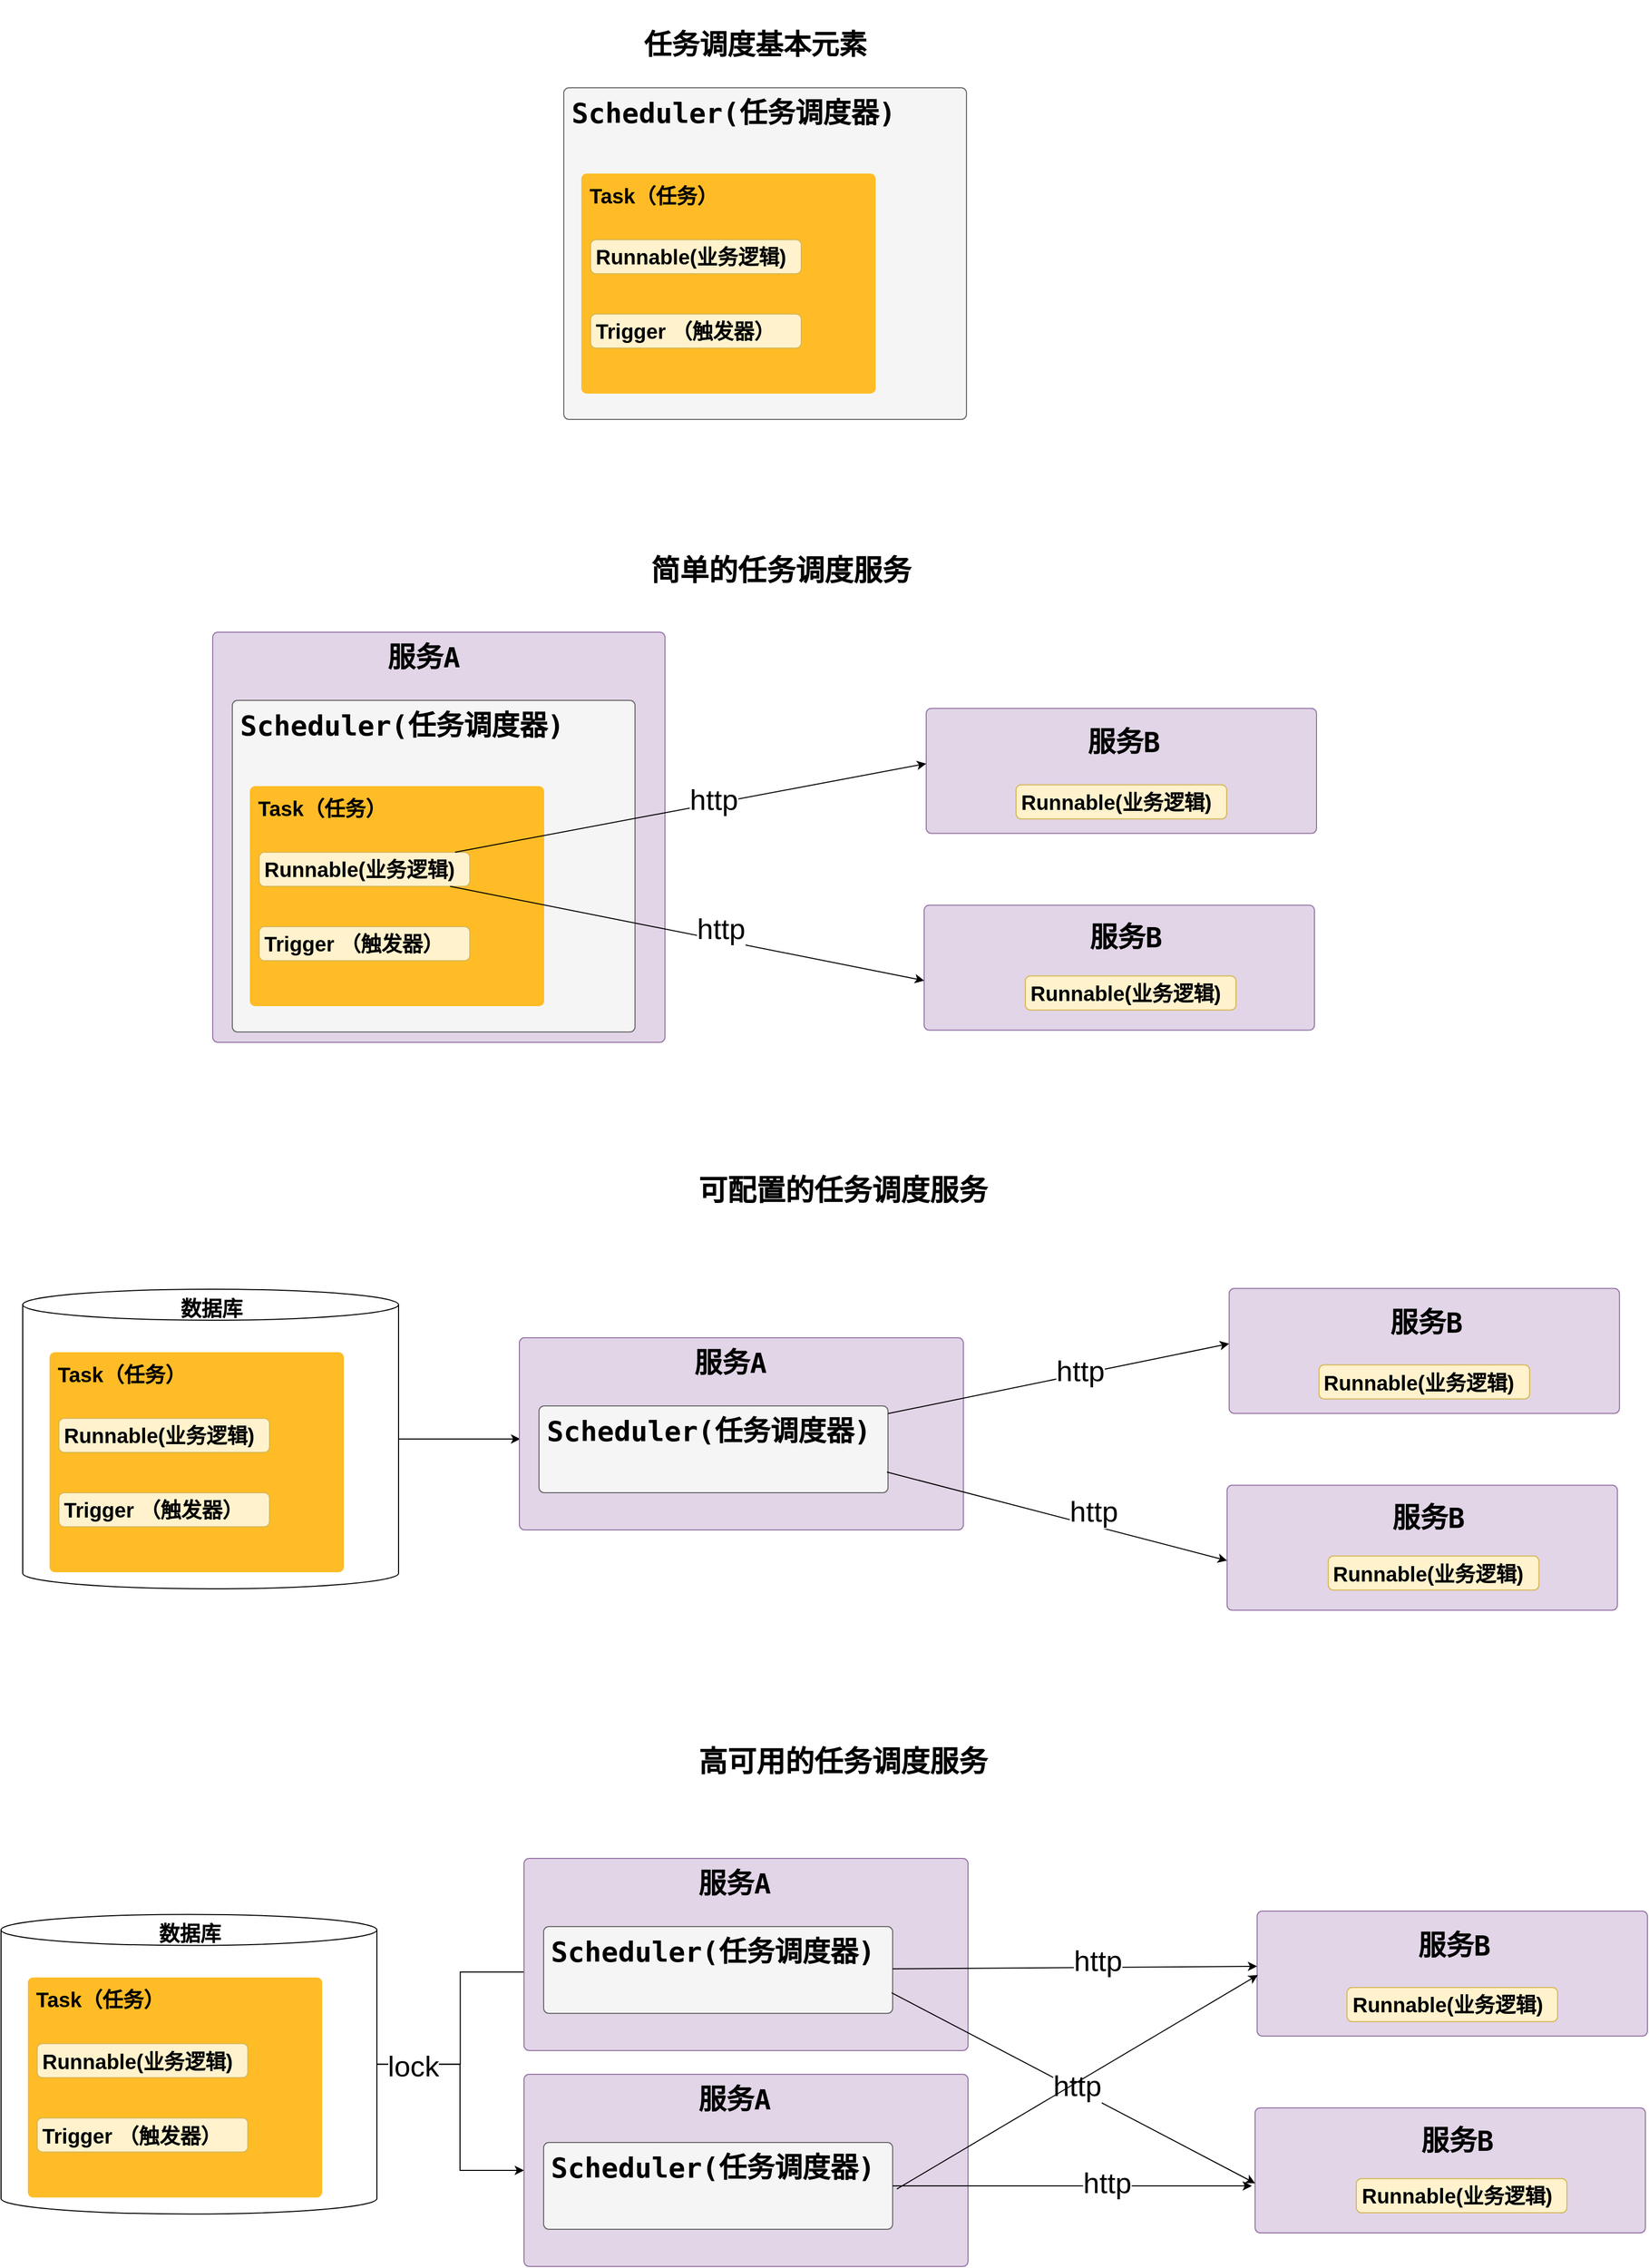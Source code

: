 <mxfile version="14.6.13" type="device"><diagram id="lseY-JlJCsXexi9266O1" name="第 1 页"><mxGraphModel dx="2380" dy="1229" grid="0" gridSize="10" guides="1" tooltips="1" connect="1" arrows="1" fold="1" page="1" pageScale="1" pageWidth="1654" pageHeight="2336" math="0" shadow="0"><root><mxCell id="0"/><mxCell id="1" parent="0"/><mxCell id="Vnx6AjVnJMtR-KUkiK7Q-82" style="edgeStyle=orthogonalEdgeStyle;rounded=0;orthogonalLoop=1;jettySize=auto;html=1;entryX=0.002;entryY=0.527;entryDx=0;entryDy=0;entryPerimeter=0;" edge="1" parent="1" source="Vnx6AjVnJMtR-KUkiK7Q-42" target="Vnx6AjVnJMtR-KUkiK7Q-21"><mxGeometry relative="1" as="geometry"/></mxCell><mxCell id="Vnx6AjVnJMtR-KUkiK7Q-42" value="" style="shape=cylinder3;whiteSpace=wrap;html=1;boundedLbl=1;backgroundOutline=1;size=15;" vertex="1" parent="1"><mxGeometry x="27" y="1252" width="364" height="290" as="geometry"/></mxCell><mxCell id="vHjCdt1nV_4LoUf7fsSo-20" value="" style="html=1;shadow=0;dashed=0;shape=mxgraph.bootstrap.rrect;rSize=5;strokeColor=#9673a6;strokeWidth=1;fillColor=#e1d5e7;whiteSpace=wrap;align=left;verticalAlign=middle;spacingLeft=0;fontStyle=1;fontSize=14;spacing=5;flipH=0;" parent="1" vertex="1"><mxGeometry x="211" y="616" width="438" height="397" as="geometry"/></mxCell><mxCell id="8rKiFv2Lrn8OrQO-vnpK-212" value="" style="html=1;shadow=0;dashed=0;shape=mxgraph.bootstrap.rrect;rSize=5;strokeColor=#666666;strokeWidth=1;fillColor=#f5f5f5;fontColor=#333333;whiteSpace=wrap;align=left;verticalAlign=middle;spacingLeft=0;fontStyle=1;fontSize=14;spacing=5;flipH=0;" parent="1" vertex="1"><mxGeometry x="230" y="682" width="390" height="321" as="geometry"/></mxCell><mxCell id="8rKiFv2Lrn8OrQO-vnpK-39" value="简单的任务调度服务" style="text;strokeColor=none;fillColor=none;html=1;fontSize=28;fontStyle=1;verticalAlign=middle;align=center;" parent="1" vertex="1"><mxGeometry x="529" y="533" width="463" height="45" as="geometry"/></mxCell><mxCell id="8rKiFv2Lrn8OrQO-vnpK-127" value="" style="group;fontSize=17;labelBackgroundColor=none;" parent="1" vertex="1" connectable="0"><mxGeometry x="247" y="765" width="285" height="213" as="geometry"/></mxCell><mxCell id="8rKiFv2Lrn8OrQO-vnpK-125" value="&lt;div style=&quot;text-align: center ; font-size: 20px&quot;&gt;&lt;br&gt;&lt;/div&gt;&lt;div style=&quot;text-align: center&quot;&gt;&lt;span style=&quot;font-size: 24px&quot;&gt;&lt;br&gt;&lt;/span&gt;&lt;/div&gt;&lt;div style=&quot;text-align: center&quot;&gt;&lt;span style=&quot;font-size: 24px&quot;&gt;&lt;br&gt;&lt;/span&gt;&lt;/div&gt;" style="html=1;shadow=0;dashed=0;shape=mxgraph.bootstrap.rrect;rSize=5;strokeColor=none;strokeWidth=1;fillColor=#FFBC26;fontColor=#000000;whiteSpace=wrap;align=left;verticalAlign=middle;spacingLeft=0;fontStyle=1;fontSize=14;spacing=5;flipH=0;" parent="8rKiFv2Lrn8OrQO-vnpK-127" vertex="1"><mxGeometry width="285" height="213" as="geometry"/></mxCell><mxCell id="8rKiFv2Lrn8OrQO-vnpK-126" value="&lt;span style=&quot;text-align: center&quot;&gt;&lt;font style=&quot;font-size: 20px&quot;&gt;Runnable(业务逻辑)&lt;/font&gt;&lt;/span&gt;" style="html=1;shadow=0;dashed=0;shape=mxgraph.bootstrap.rrect;rSize=5;strokeColor=#d6b656;strokeWidth=1;fillColor=#fff2cc;whiteSpace=wrap;align=left;verticalAlign=middle;spacingLeft=0;fontStyle=1;fontSize=14;spacing=5;flipH=0;" parent="8rKiFv2Lrn8OrQO-vnpK-127" vertex="1"><mxGeometry x="9" y="64" width="204" height="32.97" as="geometry"/></mxCell><mxCell id="vHjCdt1nV_4LoUf7fsSo-3" value="&lt;meta charset=&quot;utf-8&quot;&gt;&lt;div style=&quot;color: rgb(0, 0, 0); font-family: helvetica; font-style: normal; font-weight: 700; letter-spacing: normal; text-indent: 0px; text-transform: none; word-spacing: 0px; text-align: center; font-size: 20px;&quot;&gt;Task（任务）&lt;br&gt;&lt;/div&gt;&lt;br class=&quot;Apple-interchange-newline&quot;&gt;" style="text;whiteSpace=wrap;html=1;labelBackgroundColor=none;" parent="8rKiFv2Lrn8OrQO-vnpK-127" vertex="1"><mxGeometry x="5.5" y="3" width="144" height="42" as="geometry"/></mxCell><mxCell id="vHjCdt1nV_4LoUf7fsSo-2" value="&lt;span style=&quot;text-align: center&quot;&gt;&lt;font style=&quot;font-size: 20px&quot;&gt;Trigger （触发器）&lt;/font&gt;&lt;/span&gt;" style="html=1;shadow=0;dashed=0;shape=mxgraph.bootstrap.rrect;rSize=5;strokeColor=#d6b656;strokeWidth=1;fillColor=#fff2cc;whiteSpace=wrap;align=left;verticalAlign=middle;spacingLeft=0;fontStyle=1;fontSize=14;spacing=5;flipH=0;" parent="8rKiFv2Lrn8OrQO-vnpK-127" vertex="1"><mxGeometry x="9" y="136" width="204" height="32.97" as="geometry"/></mxCell><mxCell id="8rKiFv2Lrn8OrQO-vnpK-226" value="&lt;pre style=&quot;color: rgb(8, 8, 8); font-family: &amp;quot;jetbrains mono&amp;quot;, monospace; font-size: 27px;&quot;&gt;&lt;span style=&quot;color: rgb(0, 0, 0); font-size: 27px;&quot;&gt;Scheduler(任务调度器)&lt;/span&gt;&lt;/pre&gt;" style="text;strokeColor=none;fillColor=none;html=1;fontSize=27;fontStyle=1;verticalAlign=middle;align=center;labelBackgroundColor=none;" parent="1" vertex="1"><mxGeometry x="268" y="684" width="251" height="45" as="geometry"/></mxCell><mxCell id="vHjCdt1nV_4LoUf7fsSo-4" value="" style="html=1;shadow=0;dashed=0;shape=mxgraph.bootstrap.rrect;rSize=5;strokeColor=#9673a6;strokeWidth=1;fillColor=#e1d5e7;whiteSpace=wrap;align=left;verticalAlign=middle;spacingLeft=0;fontStyle=1;fontSize=14;spacing=5;flipH=0;" parent="1" vertex="1"><mxGeometry x="902" y="689.74" width="378" height="121" as="geometry"/></mxCell><mxCell id="vHjCdt1nV_4LoUf7fsSo-5" value="&lt;pre style=&quot;font-family: &amp;#34;jetbrains mono&amp;#34; , monospace ; font-size: 27px&quot;&gt;服务B&lt;/pre&gt;" style="text;strokeColor=none;fillColor=none;html=1;fontSize=27;fontStyle=1;verticalAlign=middle;align=center;labelBackgroundColor=none;" parent="1" vertex="1"><mxGeometry x="967" y="700.74" width="251" height="45" as="geometry"/></mxCell><mxCell id="vHjCdt1nV_4LoUf7fsSo-6" value="" style="html=1;shadow=0;dashed=0;shape=mxgraph.bootstrap.rrect;rSize=5;strokeColor=#9673a6;strokeWidth=1;fillColor=#e1d5e7;whiteSpace=wrap;align=left;verticalAlign=middle;spacingLeft=0;fontStyle=1;fontSize=14;spacing=5;flipH=0;" parent="1" vertex="1"><mxGeometry x="900" y="880.24" width="378" height="121" as="geometry"/></mxCell><mxCell id="vHjCdt1nV_4LoUf7fsSo-7" value="&lt;pre style=&quot;color: rgb(8 , 8 , 8) ; font-family: &amp;#34;jetbrains mono&amp;#34; , monospace ; font-size: 27px&quot;&gt;&lt;pre style=&quot;color: rgb(0 , 0 , 0) ; font-family: &amp;#34;jetbrains mono&amp;#34; , monospace&quot;&gt;服务B&lt;/pre&gt;&lt;/pre&gt;" style="text;strokeColor=none;fillColor=none;html=1;fontSize=27;fontStyle=1;verticalAlign=middle;align=center;labelBackgroundColor=none;" parent="1" vertex="1"><mxGeometry x="969.5" y="889.74" width="251" height="45" as="geometry"/></mxCell><mxCell id="vHjCdt1nV_4LoUf7fsSo-13" value="&lt;span style=&quot;text-align: center&quot;&gt;&lt;font style=&quot;font-size: 20px&quot;&gt;Runnable(业务逻辑)&lt;/font&gt;&lt;/span&gt;" style="html=1;shadow=0;dashed=0;shape=mxgraph.bootstrap.rrect;rSize=5;strokeColor=#d6b656;strokeWidth=1;fillColor=#fff2cc;whiteSpace=wrap;align=left;verticalAlign=middle;spacingLeft=0;fontStyle=1;fontSize=14;spacing=5;flipH=0;" parent="1" vertex="1"><mxGeometry x="998" y="948.74" width="204" height="32.97" as="geometry"/></mxCell><mxCell id="vHjCdt1nV_4LoUf7fsSo-14" value="&lt;span style=&quot;text-align: center&quot;&gt;&lt;font style=&quot;font-size: 20px&quot;&gt;Runnable(业务逻辑)&lt;/font&gt;&lt;/span&gt;" style="html=1;shadow=0;dashed=0;shape=mxgraph.bootstrap.rrect;rSize=5;strokeColor=#d6b656;strokeWidth=1;fillColor=#fff2cc;whiteSpace=wrap;align=left;verticalAlign=middle;spacingLeft=0;fontStyle=1;fontSize=14;spacing=5;flipH=0;" parent="1" vertex="1"><mxGeometry x="989" y="763.74" width="204" height="32.97" as="geometry"/></mxCell><mxCell id="vHjCdt1nV_4LoUf7fsSo-15" style="rounded=0;orthogonalLoop=1;jettySize=auto;html=1;entryX=0;entryY=0.442;entryDx=0;entryDy=0;entryPerimeter=0;fontSize=28;" parent="1" source="8rKiFv2Lrn8OrQO-vnpK-126" target="vHjCdt1nV_4LoUf7fsSo-4" edge="1"><mxGeometry relative="1" as="geometry"/></mxCell><mxCell id="vHjCdt1nV_4LoUf7fsSo-17" value="http" style="edgeLabel;html=1;align=center;verticalAlign=middle;resizable=0;points=[];fontSize=28;" parent="vHjCdt1nV_4LoUf7fsSo-15" vertex="1" connectable="0"><mxGeometry x="0.024" y="5" relative="1" as="geometry"><mxPoint x="18" y="-2" as="offset"/></mxGeometry></mxCell><mxCell id="vHjCdt1nV_4LoUf7fsSo-16" style="rounded=0;orthogonalLoop=1;jettySize=auto;html=1;entryX=0;entryY=0.603;entryDx=0;entryDy=0;entryPerimeter=0;fontSize=28;" parent="1" source="8rKiFv2Lrn8OrQO-vnpK-126" target="vHjCdt1nV_4LoUf7fsSo-6" edge="1"><mxGeometry relative="1" as="geometry"/></mxCell><mxCell id="vHjCdt1nV_4LoUf7fsSo-18" value="http" style="edgeLabel;html=1;align=center;verticalAlign=middle;resizable=0;points=[];fontSize=28;" parent="vHjCdt1nV_4LoUf7fsSo-16" vertex="1" connectable="0"><mxGeometry x="-0.043" y="4" relative="1" as="geometry"><mxPoint x="41" y="1" as="offset"/></mxGeometry></mxCell><mxCell id="vHjCdt1nV_4LoUf7fsSo-21" value="&lt;pre style=&quot;font-family: &amp;#34;jetbrains mono&amp;#34; , monospace ; font-size: 27px&quot;&gt;服务A&lt;/pre&gt;" style="text;strokeColor=none;fillColor=none;html=1;fontSize=27;fontStyle=1;verticalAlign=middle;align=center;labelBackgroundColor=none;" parent="1" vertex="1"><mxGeometry x="344" y="618" width="141" height="45" as="geometry"/></mxCell><mxCell id="Vnx6AjVnJMtR-KUkiK7Q-21" value="" style="html=1;shadow=0;dashed=0;shape=mxgraph.bootstrap.rrect;rSize=5;strokeColor=#9673a6;strokeWidth=1;fillColor=#e1d5e7;whiteSpace=wrap;align=left;verticalAlign=middle;spacingLeft=0;fontStyle=1;fontSize=14;spacing=5;flipH=0;" vertex="1" parent="1"><mxGeometry x="508" y="1299" width="430" height="186" as="geometry"/></mxCell><mxCell id="Vnx6AjVnJMtR-KUkiK7Q-22" value="" style="html=1;shadow=0;dashed=0;shape=mxgraph.bootstrap.rrect;rSize=5;strokeColor=#666666;strokeWidth=1;fillColor=#f5f5f5;fontColor=#333333;whiteSpace=wrap;align=left;verticalAlign=middle;spacingLeft=0;fontStyle=1;fontSize=14;spacing=5;flipH=0;" vertex="1" parent="1"><mxGeometry x="527" y="1365" width="338" height="84" as="geometry"/></mxCell><mxCell id="Vnx6AjVnJMtR-KUkiK7Q-23" value="可配置的任务调度服务" style="text;strokeColor=none;fillColor=none;html=1;fontSize=28;fontStyle=1;verticalAlign=middle;align=center;" vertex="1" parent="1"><mxGeometry x="589" y="1133" width="463" height="45" as="geometry"/></mxCell><mxCell id="Vnx6AjVnJMtR-KUkiK7Q-24" value="" style="group;fontSize=17;labelBackgroundColor=none;" vertex="1" connectable="0" parent="1"><mxGeometry x="53" y="1313" width="285" height="213" as="geometry"/></mxCell><mxCell id="Vnx6AjVnJMtR-KUkiK7Q-41" value="" style="group" vertex="1" connectable="0" parent="Vnx6AjVnJMtR-KUkiK7Q-24"><mxGeometry width="285" height="213" as="geometry"/></mxCell><mxCell id="Vnx6AjVnJMtR-KUkiK7Q-25" value="&lt;div style=&quot;text-align: center ; font-size: 20px&quot;&gt;&lt;br&gt;&lt;/div&gt;&lt;div style=&quot;text-align: center&quot;&gt;&lt;span style=&quot;font-size: 24px&quot;&gt;&lt;br&gt;&lt;/span&gt;&lt;/div&gt;&lt;div style=&quot;text-align: center&quot;&gt;&lt;span style=&quot;font-size: 24px&quot;&gt;&lt;br&gt;&lt;/span&gt;&lt;/div&gt;" style="html=1;shadow=0;dashed=0;shape=mxgraph.bootstrap.rrect;rSize=5;strokeColor=none;strokeWidth=1;fillColor=#FFBC26;fontColor=#000000;whiteSpace=wrap;align=left;verticalAlign=middle;spacingLeft=0;fontStyle=1;fontSize=14;spacing=5;flipH=0;" vertex="1" parent="Vnx6AjVnJMtR-KUkiK7Q-41"><mxGeometry width="285" height="213" as="geometry"/></mxCell><mxCell id="Vnx6AjVnJMtR-KUkiK7Q-26" value="&lt;span style=&quot;text-align: center&quot;&gt;&lt;font style=&quot;font-size: 20px&quot;&gt;Runnable(业务逻辑)&lt;/font&gt;&lt;/span&gt;" style="html=1;shadow=0;dashed=0;shape=mxgraph.bootstrap.rrect;rSize=5;strokeColor=#d6b656;strokeWidth=1;fillColor=#fff2cc;whiteSpace=wrap;align=left;verticalAlign=middle;spacingLeft=0;fontStyle=1;fontSize=14;spacing=5;flipH=0;" vertex="1" parent="Vnx6AjVnJMtR-KUkiK7Q-41"><mxGeometry x="9" y="64" width="204" height="32.97" as="geometry"/></mxCell><mxCell id="Vnx6AjVnJMtR-KUkiK7Q-27" value="&lt;meta charset=&quot;utf-8&quot;&gt;&lt;div style=&quot;color: rgb(0, 0, 0); font-family: helvetica; font-style: normal; font-weight: 700; letter-spacing: normal; text-indent: 0px; text-transform: none; word-spacing: 0px; text-align: center; font-size: 20px;&quot;&gt;Task（任务）&lt;br&gt;&lt;/div&gt;&lt;br class=&quot;Apple-interchange-newline&quot;&gt;" style="text;whiteSpace=wrap;html=1;labelBackgroundColor=none;" vertex="1" parent="Vnx6AjVnJMtR-KUkiK7Q-41"><mxGeometry x="5.5" y="3" width="144" height="42" as="geometry"/></mxCell><mxCell id="Vnx6AjVnJMtR-KUkiK7Q-28" value="&lt;span style=&quot;text-align: center&quot;&gt;&lt;font style=&quot;font-size: 20px&quot;&gt;Trigger （触发器）&lt;/font&gt;&lt;/span&gt;" style="html=1;shadow=0;dashed=0;shape=mxgraph.bootstrap.rrect;rSize=5;strokeColor=#d6b656;strokeWidth=1;fillColor=#fff2cc;whiteSpace=wrap;align=left;verticalAlign=middle;spacingLeft=0;fontStyle=1;fontSize=14;spacing=5;flipH=0;" vertex="1" parent="Vnx6AjVnJMtR-KUkiK7Q-41"><mxGeometry x="9" y="136" width="204" height="32.97" as="geometry"/></mxCell><mxCell id="Vnx6AjVnJMtR-KUkiK7Q-29" value="&lt;pre style=&quot;color: rgb(8, 8, 8); font-family: &amp;quot;jetbrains mono&amp;quot;, monospace; font-size: 27px;&quot;&gt;&lt;span style=&quot;color: rgb(0, 0, 0); font-size: 27px;&quot;&gt;Scheduler(任务调度器)&lt;/span&gt;&lt;/pre&gt;" style="text;strokeColor=none;fillColor=none;html=1;fontSize=27;fontStyle=1;verticalAlign=middle;align=center;labelBackgroundColor=none;" vertex="1" parent="1"><mxGeometry x="565" y="1367" width="251" height="45" as="geometry"/></mxCell><mxCell id="Vnx6AjVnJMtR-KUkiK7Q-30" value="" style="html=1;shadow=0;dashed=0;shape=mxgraph.bootstrap.rrect;rSize=5;strokeColor=#9673a6;strokeWidth=1;fillColor=#e1d5e7;whiteSpace=wrap;align=left;verticalAlign=middle;spacingLeft=0;fontStyle=1;fontSize=14;spacing=5;flipH=0;" vertex="1" parent="1"><mxGeometry x="1195.39" y="1251.25" width="378" height="121" as="geometry"/></mxCell><mxCell id="Vnx6AjVnJMtR-KUkiK7Q-31" value="&lt;pre style=&quot;font-family: &amp;#34;jetbrains mono&amp;#34; , monospace ; font-size: 27px&quot;&gt;服务B&lt;/pre&gt;" style="text;strokeColor=none;fillColor=none;html=1;fontSize=27;fontStyle=1;verticalAlign=middle;align=center;labelBackgroundColor=none;" vertex="1" parent="1"><mxGeometry x="1260.39" y="1262.25" width="251" height="45" as="geometry"/></mxCell><mxCell id="Vnx6AjVnJMtR-KUkiK7Q-32" value="" style="html=1;shadow=0;dashed=0;shape=mxgraph.bootstrap.rrect;rSize=5;strokeColor=#9673a6;strokeWidth=1;fillColor=#e1d5e7;whiteSpace=wrap;align=left;verticalAlign=middle;spacingLeft=0;fontStyle=1;fontSize=14;spacing=5;flipH=0;" vertex="1" parent="1"><mxGeometry x="1193.39" y="1441.75" width="378" height="121" as="geometry"/></mxCell><mxCell id="Vnx6AjVnJMtR-KUkiK7Q-33" value="&lt;pre style=&quot;color: rgb(8 , 8 , 8) ; font-family: &amp;#34;jetbrains mono&amp;#34; , monospace ; font-size: 27px&quot;&gt;&lt;pre style=&quot;color: rgb(0 , 0 , 0) ; font-family: &amp;#34;jetbrains mono&amp;#34; , monospace&quot;&gt;服务B&lt;/pre&gt;&lt;/pre&gt;" style="text;strokeColor=none;fillColor=none;html=1;fontSize=27;fontStyle=1;verticalAlign=middle;align=center;labelBackgroundColor=none;" vertex="1" parent="1"><mxGeometry x="1262.89" y="1451.25" width="251" height="45" as="geometry"/></mxCell><mxCell id="Vnx6AjVnJMtR-KUkiK7Q-34" value="&lt;span style=&quot;text-align: center&quot;&gt;&lt;font style=&quot;font-size: 20px&quot;&gt;Runnable(业务逻辑)&lt;/font&gt;&lt;/span&gt;" style="html=1;shadow=0;dashed=0;shape=mxgraph.bootstrap.rrect;rSize=5;strokeColor=#d6b656;strokeWidth=1;fillColor=#fff2cc;whiteSpace=wrap;align=left;verticalAlign=middle;spacingLeft=0;fontStyle=1;fontSize=14;spacing=5;flipH=0;" vertex="1" parent="1"><mxGeometry x="1291.39" y="1510.25" width="204" height="32.97" as="geometry"/></mxCell><mxCell id="Vnx6AjVnJMtR-KUkiK7Q-35" value="&lt;span style=&quot;text-align: center&quot;&gt;&lt;font style=&quot;font-size: 20px&quot;&gt;Runnable(业务逻辑)&lt;/font&gt;&lt;/span&gt;" style="html=1;shadow=0;dashed=0;shape=mxgraph.bootstrap.rrect;rSize=5;strokeColor=#d6b656;strokeWidth=1;fillColor=#fff2cc;whiteSpace=wrap;align=left;verticalAlign=middle;spacingLeft=0;fontStyle=1;fontSize=14;spacing=5;flipH=0;" vertex="1" parent="1"><mxGeometry x="1282.39" y="1325.25" width="204" height="32.97" as="geometry"/></mxCell><mxCell id="Vnx6AjVnJMtR-KUkiK7Q-36" style="rounded=0;orthogonalLoop=1;jettySize=auto;html=1;entryX=0;entryY=0.442;entryDx=0;entryDy=0;entryPerimeter=0;fontSize=28;" edge="1" parent="1" source="Vnx6AjVnJMtR-KUkiK7Q-22" target="Vnx6AjVnJMtR-KUkiK7Q-30"><mxGeometry relative="1" as="geometry"/></mxCell><mxCell id="Vnx6AjVnJMtR-KUkiK7Q-37" value="http" style="edgeLabel;html=1;align=center;verticalAlign=middle;resizable=0;points=[];fontSize=28;" vertex="1" connectable="0" parent="Vnx6AjVnJMtR-KUkiK7Q-36"><mxGeometry x="0.024" y="5" relative="1" as="geometry"><mxPoint x="18" y="-2" as="offset"/></mxGeometry></mxCell><mxCell id="Vnx6AjVnJMtR-KUkiK7Q-38" style="rounded=0;orthogonalLoop=1;jettySize=auto;html=1;entryX=0;entryY=0.603;entryDx=0;entryDy=0;entryPerimeter=0;fontSize=28;exitX=0.997;exitY=0.762;exitDx=0;exitDy=0;exitPerimeter=0;" edge="1" parent="1" source="Vnx6AjVnJMtR-KUkiK7Q-22" target="Vnx6AjVnJMtR-KUkiK7Q-32"><mxGeometry relative="1" as="geometry"/></mxCell><mxCell id="Vnx6AjVnJMtR-KUkiK7Q-39" value="http" style="edgeLabel;html=1;align=center;verticalAlign=middle;resizable=0;points=[];fontSize=28;" vertex="1" connectable="0" parent="Vnx6AjVnJMtR-KUkiK7Q-38"><mxGeometry x="-0.043" y="4" relative="1" as="geometry"><mxPoint x="41" y="1" as="offset"/></mxGeometry></mxCell><mxCell id="Vnx6AjVnJMtR-KUkiK7Q-40" value="&lt;pre style=&quot;font-family: &amp;#34;jetbrains mono&amp;#34; , monospace ; font-size: 27px&quot;&gt;服务A&lt;/pre&gt;" style="text;strokeColor=none;fillColor=none;html=1;fontSize=27;fontStyle=1;verticalAlign=middle;align=center;labelBackgroundColor=none;" vertex="1" parent="1"><mxGeometry x="641" y="1301" width="141" height="45" as="geometry"/></mxCell><mxCell id="Vnx6AjVnJMtR-KUkiK7Q-43" value="&lt;div style=&quot;color: rgb(0 , 0 , 0) ; font-family: &amp;#34;helvetica&amp;#34; ; font-style: normal ; font-weight: 700 ; letter-spacing: normal ; text-indent: 0px ; text-transform: none ; word-spacing: 0px ; text-align: center ; font-size: 20px&quot;&gt;数据库&lt;/div&gt;" style="text;whiteSpace=wrap;html=1;labelBackgroundColor=none;" vertex="1" parent="1"><mxGeometry x="178" y="1252" width="74" height="34" as="geometry"/></mxCell><mxCell id="Vnx6AjVnJMtR-KUkiK7Q-77" style="edgeStyle=orthogonalEdgeStyle;rounded=0;orthogonalLoop=1;jettySize=auto;html=1;entryX=0.003;entryY=0.524;entryDx=0;entryDy=0;entryPerimeter=0;" edge="1" parent="1" source="Vnx6AjVnJMtR-KUkiK7Q-46" target="Vnx6AjVnJMtR-KUkiK7Q-48"><mxGeometry relative="1" as="geometry"/></mxCell><mxCell id="Vnx6AjVnJMtR-KUkiK7Q-78" style="edgeStyle=orthogonalEdgeStyle;rounded=0;orthogonalLoop=1;jettySize=auto;html=1;" edge="1" parent="1" source="Vnx6AjVnJMtR-KUkiK7Q-46" target="Vnx6AjVnJMtR-KUkiK7Q-69"><mxGeometry relative="1" as="geometry"><Array as="points"><mxPoint x="450.5" y="2002"/><mxPoint x="450.5" y="2105"/></Array></mxGeometry></mxCell><mxCell id="Vnx6AjVnJMtR-KUkiK7Q-46" value="" style="shape=cylinder3;whiteSpace=wrap;html=1;boundedLbl=1;backgroundOutline=1;size=15;" vertex="1" parent="1"><mxGeometry x="6" y="1857.24" width="364" height="290" as="geometry"/></mxCell><mxCell id="Vnx6AjVnJMtR-KUkiK7Q-47" value="" style="html=1;shadow=0;dashed=0;shape=mxgraph.bootstrap.rrect;rSize=5;strokeColor=#9673a6;strokeWidth=1;fillColor=#e1d5e7;whiteSpace=wrap;align=left;verticalAlign=middle;spacingLeft=0;fontStyle=1;fontSize=14;spacing=5;flipH=0;" vertex="1" parent="1"><mxGeometry x="512.5" y="1803" width="430" height="186" as="geometry"/></mxCell><mxCell id="Vnx6AjVnJMtR-KUkiK7Q-48" value="" style="html=1;shadow=0;dashed=0;shape=mxgraph.bootstrap.rrect;rSize=5;strokeColor=#666666;strokeWidth=1;fillColor=#f5f5f5;fontColor=#333333;whiteSpace=wrap;align=left;verticalAlign=middle;spacingLeft=0;fontStyle=1;fontSize=14;spacing=5;flipH=0;" vertex="1" parent="1"><mxGeometry x="531.5" y="1869" width="338" height="84" as="geometry"/></mxCell><mxCell id="Vnx6AjVnJMtR-KUkiK7Q-49" value="高可用的任务调度服务" style="text;strokeColor=none;fillColor=none;html=1;fontSize=28;fontStyle=1;verticalAlign=middle;align=center;" vertex="1" parent="1"><mxGeometry x="589" y="1686" width="463" height="45" as="geometry"/></mxCell><mxCell id="Vnx6AjVnJMtR-KUkiK7Q-50" value="" style="group;fontSize=17;labelBackgroundColor=none;" vertex="1" connectable="0" parent="1"><mxGeometry x="32" y="1918.24" width="285" height="213" as="geometry"/></mxCell><mxCell id="Vnx6AjVnJMtR-KUkiK7Q-51" value="" style="group" vertex="1" connectable="0" parent="Vnx6AjVnJMtR-KUkiK7Q-50"><mxGeometry width="285" height="213" as="geometry"/></mxCell><mxCell id="Vnx6AjVnJMtR-KUkiK7Q-52" value="&lt;div style=&quot;text-align: center ; font-size: 20px&quot;&gt;&lt;br&gt;&lt;/div&gt;&lt;div style=&quot;text-align: center&quot;&gt;&lt;span style=&quot;font-size: 24px&quot;&gt;&lt;br&gt;&lt;/span&gt;&lt;/div&gt;&lt;div style=&quot;text-align: center&quot;&gt;&lt;span style=&quot;font-size: 24px&quot;&gt;&lt;br&gt;&lt;/span&gt;&lt;/div&gt;" style="html=1;shadow=0;dashed=0;shape=mxgraph.bootstrap.rrect;rSize=5;strokeColor=none;strokeWidth=1;fillColor=#FFBC26;fontColor=#000000;whiteSpace=wrap;align=left;verticalAlign=middle;spacingLeft=0;fontStyle=1;fontSize=14;spacing=5;flipH=0;" vertex="1" parent="Vnx6AjVnJMtR-KUkiK7Q-51"><mxGeometry width="285" height="213" as="geometry"/></mxCell><mxCell id="Vnx6AjVnJMtR-KUkiK7Q-53" value="&lt;span style=&quot;text-align: center&quot;&gt;&lt;font style=&quot;font-size: 20px&quot;&gt;Runnable(业务逻辑)&lt;/font&gt;&lt;/span&gt;" style="html=1;shadow=0;dashed=0;shape=mxgraph.bootstrap.rrect;rSize=5;strokeColor=#d6b656;strokeWidth=1;fillColor=#fff2cc;whiteSpace=wrap;align=left;verticalAlign=middle;spacingLeft=0;fontStyle=1;fontSize=14;spacing=5;flipH=0;" vertex="1" parent="Vnx6AjVnJMtR-KUkiK7Q-51"><mxGeometry x="9" y="64" width="204" height="32.97" as="geometry"/></mxCell><mxCell id="Vnx6AjVnJMtR-KUkiK7Q-54" value="&lt;meta charset=&quot;utf-8&quot;&gt;&lt;div style=&quot;color: rgb(0, 0, 0); font-family: helvetica; font-style: normal; font-weight: 700; letter-spacing: normal; text-indent: 0px; text-transform: none; word-spacing: 0px; text-align: center; font-size: 20px;&quot;&gt;Task（任务）&lt;br&gt;&lt;/div&gt;&lt;br class=&quot;Apple-interchange-newline&quot;&gt;" style="text;whiteSpace=wrap;html=1;labelBackgroundColor=none;" vertex="1" parent="Vnx6AjVnJMtR-KUkiK7Q-51"><mxGeometry x="5.5" y="3" width="144" height="42" as="geometry"/></mxCell><mxCell id="Vnx6AjVnJMtR-KUkiK7Q-55" value="&lt;span style=&quot;text-align: center&quot;&gt;&lt;font style=&quot;font-size: 20px&quot;&gt;Trigger （触发器）&lt;/font&gt;&lt;/span&gt;" style="html=1;shadow=0;dashed=0;shape=mxgraph.bootstrap.rrect;rSize=5;strokeColor=#d6b656;strokeWidth=1;fillColor=#fff2cc;whiteSpace=wrap;align=left;verticalAlign=middle;spacingLeft=0;fontStyle=1;fontSize=14;spacing=5;flipH=0;" vertex="1" parent="Vnx6AjVnJMtR-KUkiK7Q-51"><mxGeometry x="9" y="136" width="204" height="32.97" as="geometry"/></mxCell><mxCell id="Vnx6AjVnJMtR-KUkiK7Q-56" value="&lt;pre style=&quot;color: rgb(8, 8, 8); font-family: &amp;quot;jetbrains mono&amp;quot;, monospace; font-size: 27px;&quot;&gt;&lt;span style=&quot;color: rgb(0, 0, 0); font-size: 27px;&quot;&gt;Scheduler(任务调度器)&lt;/span&gt;&lt;/pre&gt;" style="text;strokeColor=none;fillColor=none;html=1;fontSize=27;fontStyle=1;verticalAlign=middle;align=center;labelBackgroundColor=none;" vertex="1" parent="1"><mxGeometry x="569.5" y="1871" width="251" height="45" as="geometry"/></mxCell><mxCell id="Vnx6AjVnJMtR-KUkiK7Q-57" value="" style="html=1;shadow=0;dashed=0;shape=mxgraph.bootstrap.rrect;rSize=5;strokeColor=#9673a6;strokeWidth=1;fillColor=#e1d5e7;whiteSpace=wrap;align=left;verticalAlign=middle;spacingLeft=0;fontStyle=1;fontSize=14;spacing=5;flipH=0;" vertex="1" parent="1"><mxGeometry x="1222.5" y="1854" width="378" height="121" as="geometry"/></mxCell><mxCell id="Vnx6AjVnJMtR-KUkiK7Q-58" value="&lt;pre style=&quot;font-family: &amp;#34;jetbrains mono&amp;#34; , monospace ; font-size: 27px&quot;&gt;服务B&lt;/pre&gt;" style="text;strokeColor=none;fillColor=none;html=1;fontSize=27;fontStyle=1;verticalAlign=middle;align=center;labelBackgroundColor=none;" vertex="1" parent="1"><mxGeometry x="1287.5" y="1865" width="251" height="45" as="geometry"/></mxCell><mxCell id="Vnx6AjVnJMtR-KUkiK7Q-59" value="" style="html=1;shadow=0;dashed=0;shape=mxgraph.bootstrap.rrect;rSize=5;strokeColor=#9673a6;strokeWidth=1;fillColor=#e1d5e7;whiteSpace=wrap;align=left;verticalAlign=middle;spacingLeft=0;fontStyle=1;fontSize=14;spacing=5;flipH=0;" vertex="1" parent="1"><mxGeometry x="1220.5" y="2044.5" width="378" height="121" as="geometry"/></mxCell><mxCell id="Vnx6AjVnJMtR-KUkiK7Q-60" value="&lt;pre style=&quot;color: rgb(8 , 8 , 8) ; font-family: &amp;#34;jetbrains mono&amp;#34; , monospace ; font-size: 27px&quot;&gt;&lt;pre style=&quot;color: rgb(0 , 0 , 0) ; font-family: &amp;#34;jetbrains mono&amp;#34; , monospace&quot;&gt;服务B&lt;/pre&gt;&lt;/pre&gt;" style="text;strokeColor=none;fillColor=none;html=1;fontSize=27;fontStyle=1;verticalAlign=middle;align=center;labelBackgroundColor=none;" vertex="1" parent="1"><mxGeometry x="1290" y="2054" width="251" height="45" as="geometry"/></mxCell><mxCell id="Vnx6AjVnJMtR-KUkiK7Q-61" value="&lt;span style=&quot;text-align: center&quot;&gt;&lt;font style=&quot;font-size: 20px&quot;&gt;Runnable(业务逻辑)&lt;/font&gt;&lt;/span&gt;" style="html=1;shadow=0;dashed=0;shape=mxgraph.bootstrap.rrect;rSize=5;strokeColor=#d6b656;strokeWidth=1;fillColor=#fff2cc;whiteSpace=wrap;align=left;verticalAlign=middle;spacingLeft=0;fontStyle=1;fontSize=14;spacing=5;flipH=0;" vertex="1" parent="1"><mxGeometry x="1318.5" y="2113" width="204" height="32.97" as="geometry"/></mxCell><mxCell id="Vnx6AjVnJMtR-KUkiK7Q-62" value="&lt;span style=&quot;text-align: center&quot;&gt;&lt;font style=&quot;font-size: 20px&quot;&gt;Runnable(业务逻辑)&lt;/font&gt;&lt;/span&gt;" style="html=1;shadow=0;dashed=0;shape=mxgraph.bootstrap.rrect;rSize=5;strokeColor=#d6b656;strokeWidth=1;fillColor=#fff2cc;whiteSpace=wrap;align=left;verticalAlign=middle;spacingLeft=0;fontStyle=1;fontSize=14;spacing=5;flipH=0;" vertex="1" parent="1"><mxGeometry x="1309.5" y="1928" width="204" height="32.97" as="geometry"/></mxCell><mxCell id="Vnx6AjVnJMtR-KUkiK7Q-63" style="rounded=0;orthogonalLoop=1;jettySize=auto;html=1;entryX=0;entryY=0.442;entryDx=0;entryDy=0;entryPerimeter=0;fontSize=28;" edge="1" parent="1" source="Vnx6AjVnJMtR-KUkiK7Q-48" target="Vnx6AjVnJMtR-KUkiK7Q-57"><mxGeometry relative="1" as="geometry"/></mxCell><mxCell id="Vnx6AjVnJMtR-KUkiK7Q-64" value="http" style="edgeLabel;html=1;align=center;verticalAlign=middle;resizable=0;points=[];fontSize=28;" vertex="1" connectable="0" parent="Vnx6AjVnJMtR-KUkiK7Q-63"><mxGeometry x="0.024" y="5" relative="1" as="geometry"><mxPoint x="18" y="-2" as="offset"/></mxGeometry></mxCell><mxCell id="Vnx6AjVnJMtR-KUkiK7Q-65" style="rounded=0;orthogonalLoop=1;jettySize=auto;html=1;entryX=0;entryY=0.603;entryDx=0;entryDy=0;entryPerimeter=0;fontSize=28;exitX=0.997;exitY=0.762;exitDx=0;exitDy=0;exitPerimeter=0;" edge="1" parent="1" source="Vnx6AjVnJMtR-KUkiK7Q-48" target="Vnx6AjVnJMtR-KUkiK7Q-59"><mxGeometry relative="1" as="geometry"/></mxCell><mxCell id="Vnx6AjVnJMtR-KUkiK7Q-66" value="http" style="edgeLabel;html=1;align=center;verticalAlign=middle;resizable=0;points=[];fontSize=28;" vertex="1" connectable="0" parent="Vnx6AjVnJMtR-KUkiK7Q-65"><mxGeometry x="-0.043" y="4" relative="1" as="geometry"><mxPoint x="9" y="5" as="offset"/></mxGeometry></mxCell><mxCell id="Vnx6AjVnJMtR-KUkiK7Q-67" value="&lt;pre style=&quot;font-family: &amp;#34;jetbrains mono&amp;#34; , monospace ; font-size: 27px&quot;&gt;服务A&lt;/pre&gt;" style="text;strokeColor=none;fillColor=none;html=1;fontSize=27;fontStyle=1;verticalAlign=middle;align=center;labelBackgroundColor=none;" vertex="1" parent="1"><mxGeometry x="645.5" y="1805" width="141" height="45" as="geometry"/></mxCell><mxCell id="Vnx6AjVnJMtR-KUkiK7Q-68" value="&lt;div style=&quot;color: rgb(0 , 0 , 0) ; font-family: &amp;#34;helvetica&amp;#34; ; font-style: normal ; font-weight: 700 ; letter-spacing: normal ; text-indent: 0px ; text-transform: none ; word-spacing: 0px ; text-align: center ; font-size: 20px&quot;&gt;数据库&lt;/div&gt;" style="text;whiteSpace=wrap;html=1;labelBackgroundColor=none;" vertex="1" parent="1"><mxGeometry x="157" y="1857.24" width="74" height="34" as="geometry"/></mxCell><mxCell id="Vnx6AjVnJMtR-KUkiK7Q-69" value="" style="html=1;shadow=0;dashed=0;shape=mxgraph.bootstrap.rrect;rSize=5;strokeColor=#9673a6;strokeWidth=1;fillColor=#e1d5e7;whiteSpace=wrap;align=left;verticalAlign=middle;spacingLeft=0;fontStyle=1;fontSize=14;spacing=5;flipH=0;" vertex="1" parent="1"><mxGeometry x="512.5" y="2012" width="430" height="186" as="geometry"/></mxCell><mxCell id="Vnx6AjVnJMtR-KUkiK7Q-70" value="" style="html=1;shadow=0;dashed=0;shape=mxgraph.bootstrap.rrect;rSize=5;strokeColor=#666666;strokeWidth=1;fillColor=#f5f5f5;fontColor=#333333;whiteSpace=wrap;align=left;verticalAlign=middle;spacingLeft=0;fontStyle=1;fontSize=14;spacing=5;flipH=0;" vertex="1" parent="1"><mxGeometry x="531.5" y="2078" width="338" height="84" as="geometry"/></mxCell><mxCell id="Vnx6AjVnJMtR-KUkiK7Q-71" value="&lt;pre style=&quot;color: rgb(8, 8, 8); font-family: &amp;quot;jetbrains mono&amp;quot;, monospace; font-size: 27px;&quot;&gt;&lt;span style=&quot;color: rgb(0, 0, 0); font-size: 27px;&quot;&gt;Scheduler(任务调度器)&lt;/span&gt;&lt;/pre&gt;" style="text;strokeColor=none;fillColor=none;html=1;fontSize=27;fontStyle=1;verticalAlign=middle;align=center;labelBackgroundColor=none;" vertex="1" parent="1"><mxGeometry x="569.5" y="2080" width="251" height="45" as="geometry"/></mxCell><mxCell id="Vnx6AjVnJMtR-KUkiK7Q-72" value="&lt;pre style=&quot;font-family: &amp;#34;jetbrains mono&amp;#34; , monospace ; font-size: 27px&quot;&gt;服务A&lt;/pre&gt;" style="text;strokeColor=none;fillColor=none;html=1;fontSize=27;fontStyle=1;verticalAlign=middle;align=center;labelBackgroundColor=none;" vertex="1" parent="1"><mxGeometry x="645.5" y="2014" width="141" height="45" as="geometry"/></mxCell><mxCell id="Vnx6AjVnJMtR-KUkiK7Q-73" style="rounded=0;orthogonalLoop=1;jettySize=auto;html=1;fontSize=28;" edge="1" parent="1" source="Vnx6AjVnJMtR-KUkiK7Q-70"><mxGeometry relative="1" as="geometry"><mxPoint x="878.486" y="1943.008" as="sourcePoint"/><mxPoint x="1217.5" y="2120" as="targetPoint"/></mxGeometry></mxCell><mxCell id="Vnx6AjVnJMtR-KUkiK7Q-74" value="http" style="edgeLabel;html=1;align=center;verticalAlign=middle;resizable=0;points=[];fontSize=28;" vertex="1" connectable="0" parent="Vnx6AjVnJMtR-KUkiK7Q-73"><mxGeometry x="-0.043" y="4" relative="1" as="geometry"><mxPoint x="41" y="1" as="offset"/></mxGeometry></mxCell><mxCell id="Vnx6AjVnJMtR-KUkiK7Q-75" style="rounded=0;orthogonalLoop=1;jettySize=auto;html=1;entryX=0.002;entryY=0.511;entryDx=0;entryDy=0;entryPerimeter=0;fontSize=28;exitX=1.012;exitY=0.536;exitDx=0;exitDy=0;exitPerimeter=0;" edge="1" parent="1" source="Vnx6AjVnJMtR-KUkiK7Q-70" target="Vnx6AjVnJMtR-KUkiK7Q-57"><mxGeometry relative="1" as="geometry"><mxPoint x="879.5" y="1894.658" as="sourcePoint"/><mxPoint x="1209.5" y="1843.222" as="targetPoint"/></mxGeometry></mxCell><mxCell id="Vnx6AjVnJMtR-KUkiK7Q-81" value="lock" style="edgeLabel;html=1;align=center;verticalAlign=middle;resizable=0;points=[];fontSize=28;" vertex="1" connectable="0" parent="1"><mxGeometry x="410.496" y="2011.998" as="geometry"><mxPoint x="-6" y="-8" as="offset"/></mxGeometry></mxCell><mxCell id="Vnx6AjVnJMtR-KUkiK7Q-84" value="" style="html=1;shadow=0;dashed=0;shape=mxgraph.bootstrap.rrect;rSize=5;strokeColor=#666666;strokeWidth=1;fillColor=#f5f5f5;fontColor=#333333;whiteSpace=wrap;align=left;verticalAlign=middle;spacingLeft=0;fontStyle=1;fontSize=14;spacing=5;flipH=0;" vertex="1" parent="1"><mxGeometry x="551" y="89" width="390" height="321" as="geometry"/></mxCell><mxCell id="Vnx6AjVnJMtR-KUkiK7Q-85" value="" style="group;fontSize=17;labelBackgroundColor=none;" vertex="1" connectable="0" parent="1"><mxGeometry x="568" y="172" width="285" height="213" as="geometry"/></mxCell><mxCell id="Vnx6AjVnJMtR-KUkiK7Q-86" value="&lt;div style=&quot;text-align: center ; font-size: 20px&quot;&gt;&lt;br&gt;&lt;/div&gt;&lt;div style=&quot;text-align: center&quot;&gt;&lt;span style=&quot;font-size: 24px&quot;&gt;&lt;br&gt;&lt;/span&gt;&lt;/div&gt;&lt;div style=&quot;text-align: center&quot;&gt;&lt;span style=&quot;font-size: 24px&quot;&gt;&lt;br&gt;&lt;/span&gt;&lt;/div&gt;" style="html=1;shadow=0;dashed=0;shape=mxgraph.bootstrap.rrect;rSize=5;strokeColor=none;strokeWidth=1;fillColor=#FFBC26;fontColor=#000000;whiteSpace=wrap;align=left;verticalAlign=middle;spacingLeft=0;fontStyle=1;fontSize=14;spacing=5;flipH=0;" vertex="1" parent="Vnx6AjVnJMtR-KUkiK7Q-85"><mxGeometry width="285" height="213" as="geometry"/></mxCell><mxCell id="Vnx6AjVnJMtR-KUkiK7Q-87" value="&lt;span style=&quot;text-align: center&quot;&gt;&lt;font style=&quot;font-size: 20px&quot;&gt;Runnable(业务逻辑)&lt;/font&gt;&lt;/span&gt;" style="html=1;shadow=0;dashed=0;shape=mxgraph.bootstrap.rrect;rSize=5;strokeColor=#d6b656;strokeWidth=1;fillColor=#fff2cc;whiteSpace=wrap;align=left;verticalAlign=middle;spacingLeft=0;fontStyle=1;fontSize=14;spacing=5;flipH=0;" vertex="1" parent="Vnx6AjVnJMtR-KUkiK7Q-85"><mxGeometry x="9" y="64" width="204" height="32.97" as="geometry"/></mxCell><mxCell id="Vnx6AjVnJMtR-KUkiK7Q-88" value="&lt;meta charset=&quot;utf-8&quot;&gt;&lt;div style=&quot;color: rgb(0, 0, 0); font-family: helvetica; font-style: normal; font-weight: 700; letter-spacing: normal; text-indent: 0px; text-transform: none; word-spacing: 0px; text-align: center; font-size: 20px;&quot;&gt;Task（任务）&lt;br&gt;&lt;/div&gt;&lt;br class=&quot;Apple-interchange-newline&quot;&gt;" style="text;whiteSpace=wrap;html=1;labelBackgroundColor=none;" vertex="1" parent="Vnx6AjVnJMtR-KUkiK7Q-85"><mxGeometry x="5.5" y="3" width="144" height="42" as="geometry"/></mxCell><mxCell id="Vnx6AjVnJMtR-KUkiK7Q-89" value="&lt;span style=&quot;text-align: center&quot;&gt;&lt;font style=&quot;font-size: 20px&quot;&gt;Trigger （触发器）&lt;/font&gt;&lt;/span&gt;" style="html=1;shadow=0;dashed=0;shape=mxgraph.bootstrap.rrect;rSize=5;strokeColor=#d6b656;strokeWidth=1;fillColor=#fff2cc;whiteSpace=wrap;align=left;verticalAlign=middle;spacingLeft=0;fontStyle=1;fontSize=14;spacing=5;flipH=0;" vertex="1" parent="Vnx6AjVnJMtR-KUkiK7Q-85"><mxGeometry x="9" y="136" width="204" height="32.97" as="geometry"/></mxCell><mxCell id="Vnx6AjVnJMtR-KUkiK7Q-90" value="&lt;pre style=&quot;color: rgb(8, 8, 8); font-family: &amp;quot;jetbrains mono&amp;quot;, monospace; font-size: 27px;&quot;&gt;&lt;span style=&quot;color: rgb(0, 0, 0); font-size: 27px;&quot;&gt;Scheduler(任务调度器)&lt;/span&gt;&lt;/pre&gt;" style="text;strokeColor=none;fillColor=none;html=1;fontSize=27;fontStyle=1;verticalAlign=middle;align=center;labelBackgroundColor=none;" vertex="1" parent="1"><mxGeometry x="589" y="91" width="251" height="45" as="geometry"/></mxCell><mxCell id="Vnx6AjVnJMtR-KUkiK7Q-93" value="&lt;pre style=&quot;font-family: &amp;#34;jetbrains mono&amp;#34; , monospace ; font-size: 27px&quot;&gt;任务调度基本元素&lt;/pre&gt;" style="text;strokeColor=none;fillColor=none;html=1;fontSize=27;fontStyle=1;verticalAlign=middle;align=center;labelBackgroundColor=none;" vertex="1" parent="1"><mxGeometry x="665" y="25" width="141" height="45" as="geometry"/></mxCell></root></mxGraphModel></diagram></mxfile>